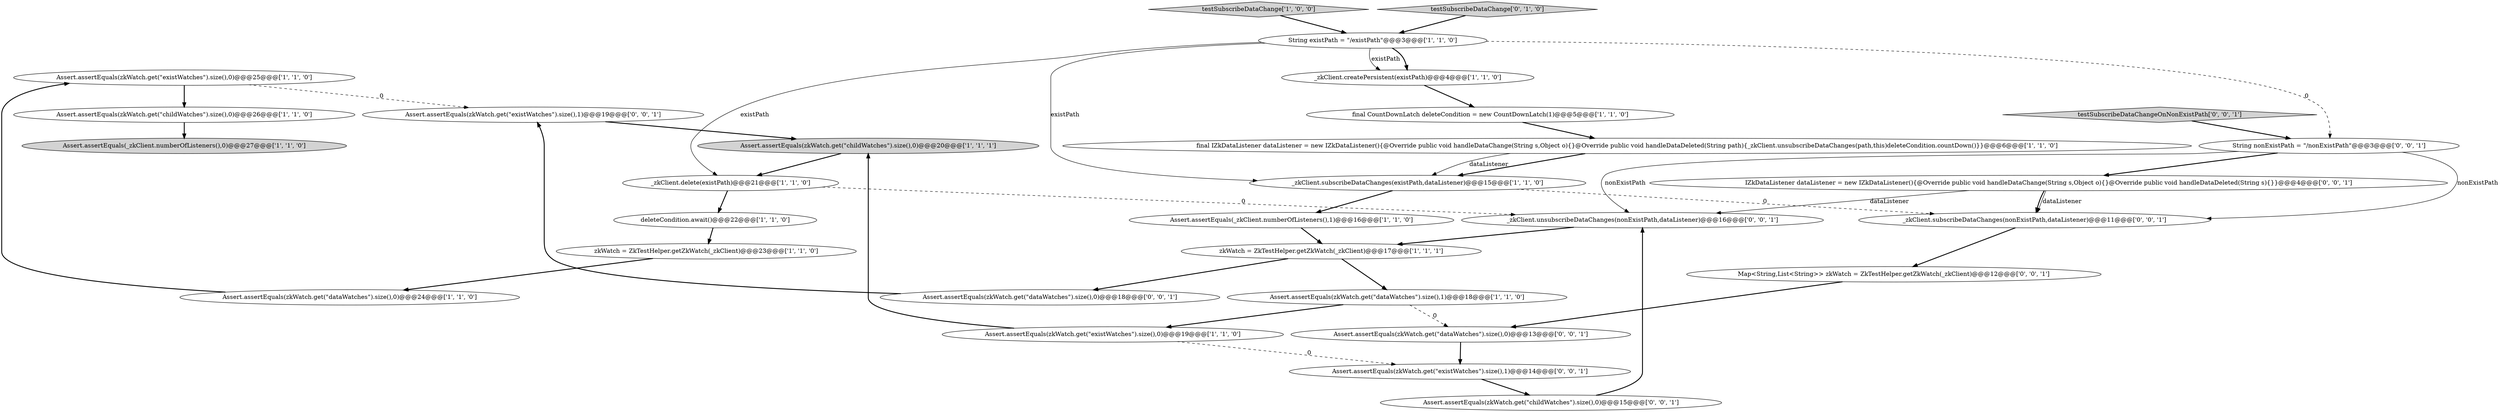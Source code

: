 digraph {
13 [style = filled, label = "Assert.assertEquals(zkWatch.get(\"existWatches\").size(),0)@@@25@@@['1', '1', '0']", fillcolor = white, shape = ellipse image = "AAA0AAABBB1BBB"];
28 [style = filled, label = "Assert.assertEquals(zkWatch.get(\"childWatches\").size(),0)@@@15@@@['0', '0', '1']", fillcolor = white, shape = ellipse image = "AAA0AAABBB3BBB"];
23 [style = filled, label = "Assert.assertEquals(zkWatch.get(\"dataWatches\").size(),0)@@@13@@@['0', '0', '1']", fillcolor = white, shape = ellipse image = "AAA0AAABBB3BBB"];
14 [style = filled, label = "_zkClient.subscribeDataChanges(existPath,dataListener)@@@15@@@['1', '1', '0']", fillcolor = white, shape = ellipse image = "AAA0AAABBB1BBB"];
0 [style = filled, label = "zkWatch = ZkTestHelper.getZkWatch(_zkClient)@@@23@@@['1', '1', '0']", fillcolor = white, shape = ellipse image = "AAA0AAABBB1BBB"];
22 [style = filled, label = "_zkClient.unsubscribeDataChanges(nonExistPath,dataListener)@@@16@@@['0', '0', '1']", fillcolor = white, shape = ellipse image = "AAA0AAABBB3BBB"];
8 [style = filled, label = "Assert.assertEquals(zkWatch.get(\"existWatches\").size(),0)@@@19@@@['1', '1', '0']", fillcolor = white, shape = ellipse image = "AAA0AAABBB1BBB"];
21 [style = filled, label = "Assert.assertEquals(zkWatch.get(\"dataWatches\").size(),0)@@@18@@@['0', '0', '1']", fillcolor = white, shape = ellipse image = "AAA0AAABBB3BBB"];
4 [style = filled, label = "Assert.assertEquals(zkWatch.get(\"childWatches\").size(),0)@@@20@@@['1', '1', '1']", fillcolor = lightgray, shape = ellipse image = "AAA0AAABBB1BBB"];
24 [style = filled, label = "String nonExistPath = \"/nonExistPath\"@@@3@@@['0', '0', '1']", fillcolor = white, shape = ellipse image = "AAA0AAABBB3BBB"];
12 [style = filled, label = "Assert.assertEquals(zkWatch.get(\"childWatches\").size(),0)@@@26@@@['1', '1', '0']", fillcolor = white, shape = ellipse image = "AAA0AAABBB1BBB"];
3 [style = filled, label = "Assert.assertEquals(zkWatch.get(\"dataWatches\").size(),1)@@@18@@@['1', '1', '0']", fillcolor = white, shape = ellipse image = "AAA0AAABBB1BBB"];
17 [style = filled, label = "Assert.assertEquals(zkWatch.get(\"dataWatches\").size(),0)@@@24@@@['1', '1', '0']", fillcolor = white, shape = ellipse image = "AAA0AAABBB1BBB"];
15 [style = filled, label = "deleteCondition.await()@@@22@@@['1', '1', '0']", fillcolor = white, shape = ellipse image = "AAA0AAABBB1BBB"];
9 [style = filled, label = "testSubscribeDataChange['1', '0', '0']", fillcolor = lightgray, shape = diamond image = "AAA0AAABBB1BBB"];
25 [style = filled, label = "IZkDataListener dataListener = new IZkDataListener(){@Override public void handleDataChange(String s,Object o){}@Override public void handleDataDeleted(String s){}}@@@4@@@['0', '0', '1']", fillcolor = white, shape = ellipse image = "AAA0AAABBB3BBB"];
10 [style = filled, label = "Assert.assertEquals(_zkClient.numberOfListeners(),0)@@@27@@@['1', '1', '0']", fillcolor = lightgray, shape = ellipse image = "AAA0AAABBB1BBB"];
7 [style = filled, label = "zkWatch = ZkTestHelper.getZkWatch(_zkClient)@@@17@@@['1', '1', '1']", fillcolor = white, shape = ellipse image = "AAA0AAABBB1BBB"];
5 [style = filled, label = "Assert.assertEquals(_zkClient.numberOfListeners(),1)@@@16@@@['1', '1', '0']", fillcolor = white, shape = ellipse image = "AAA0AAABBB1BBB"];
18 [style = filled, label = "testSubscribeDataChange['0', '1', '0']", fillcolor = lightgray, shape = diamond image = "AAA0AAABBB2BBB"];
16 [style = filled, label = "final CountDownLatch deleteCondition = new CountDownLatch(1)@@@5@@@['1', '1', '0']", fillcolor = white, shape = ellipse image = "AAA0AAABBB1BBB"];
29 [style = filled, label = "testSubscribeDataChangeOnNonExistPath['0', '0', '1']", fillcolor = lightgray, shape = diamond image = "AAA0AAABBB3BBB"];
11 [style = filled, label = "String existPath = \"/existPath\"@@@3@@@['1', '1', '0']", fillcolor = white, shape = ellipse image = "AAA0AAABBB1BBB"];
27 [style = filled, label = "Assert.assertEquals(zkWatch.get(\"existWatches\").size(),1)@@@14@@@['0', '0', '1']", fillcolor = white, shape = ellipse image = "AAA0AAABBB3BBB"];
6 [style = filled, label = "_zkClient.delete(existPath)@@@21@@@['1', '1', '0']", fillcolor = white, shape = ellipse image = "AAA0AAABBB1BBB"];
20 [style = filled, label = "Map<String,List<String>> zkWatch = ZkTestHelper.getZkWatch(_zkClient)@@@12@@@['0', '0', '1']", fillcolor = white, shape = ellipse image = "AAA0AAABBB3BBB"];
26 [style = filled, label = "_zkClient.subscribeDataChanges(nonExistPath,dataListener)@@@11@@@['0', '0', '1']", fillcolor = white, shape = ellipse image = "AAA0AAABBB3BBB"];
2 [style = filled, label = "final IZkDataListener dataListener = new IZkDataListener(){@Override public void handleDataChange(String s,Object o){}@Override public void handleDataDeleted(String path){_zkClient.unsubscribeDataChanges(path,this)deleteCondition.countDown()}}@@@6@@@['1', '1', '0']", fillcolor = white, shape = ellipse image = "AAA0AAABBB1BBB"];
1 [style = filled, label = "_zkClient.createPersistent(existPath)@@@4@@@['1', '1', '0']", fillcolor = white, shape = ellipse image = "AAA0AAABBB1BBB"];
19 [style = filled, label = "Assert.assertEquals(zkWatch.get(\"existWatches\").size(),1)@@@19@@@['0', '0', '1']", fillcolor = white, shape = ellipse image = "AAA0AAABBB3BBB"];
14->5 [style = bold, label=""];
4->6 [style = bold, label=""];
20->23 [style = bold, label=""];
9->11 [style = bold, label=""];
24->22 [style = solid, label="nonExistPath"];
8->4 [style = bold, label=""];
25->26 [style = solid, label="dataListener"];
6->15 [style = bold, label=""];
27->28 [style = bold, label=""];
3->23 [style = dashed, label="0"];
25->26 [style = bold, label=""];
11->14 [style = solid, label="existPath"];
26->20 [style = bold, label=""];
13->19 [style = dashed, label="0"];
11->1 [style = bold, label=""];
11->6 [style = solid, label="existPath"];
14->26 [style = dashed, label="0"];
7->21 [style = bold, label=""];
6->22 [style = dashed, label="0"];
8->27 [style = dashed, label="0"];
7->3 [style = bold, label=""];
16->2 [style = bold, label=""];
28->22 [style = bold, label=""];
12->10 [style = bold, label=""];
11->1 [style = solid, label="existPath"];
13->12 [style = bold, label=""];
15->0 [style = bold, label=""];
21->19 [style = bold, label=""];
17->13 [style = bold, label=""];
22->7 [style = bold, label=""];
3->8 [style = bold, label=""];
0->17 [style = bold, label=""];
19->4 [style = bold, label=""];
25->22 [style = solid, label="dataListener"];
18->11 [style = bold, label=""];
2->14 [style = bold, label=""];
24->25 [style = bold, label=""];
29->24 [style = bold, label=""];
1->16 [style = bold, label=""];
24->26 [style = solid, label="nonExistPath"];
5->7 [style = bold, label=""];
11->24 [style = dashed, label="0"];
2->14 [style = solid, label="dataListener"];
23->27 [style = bold, label=""];
}
